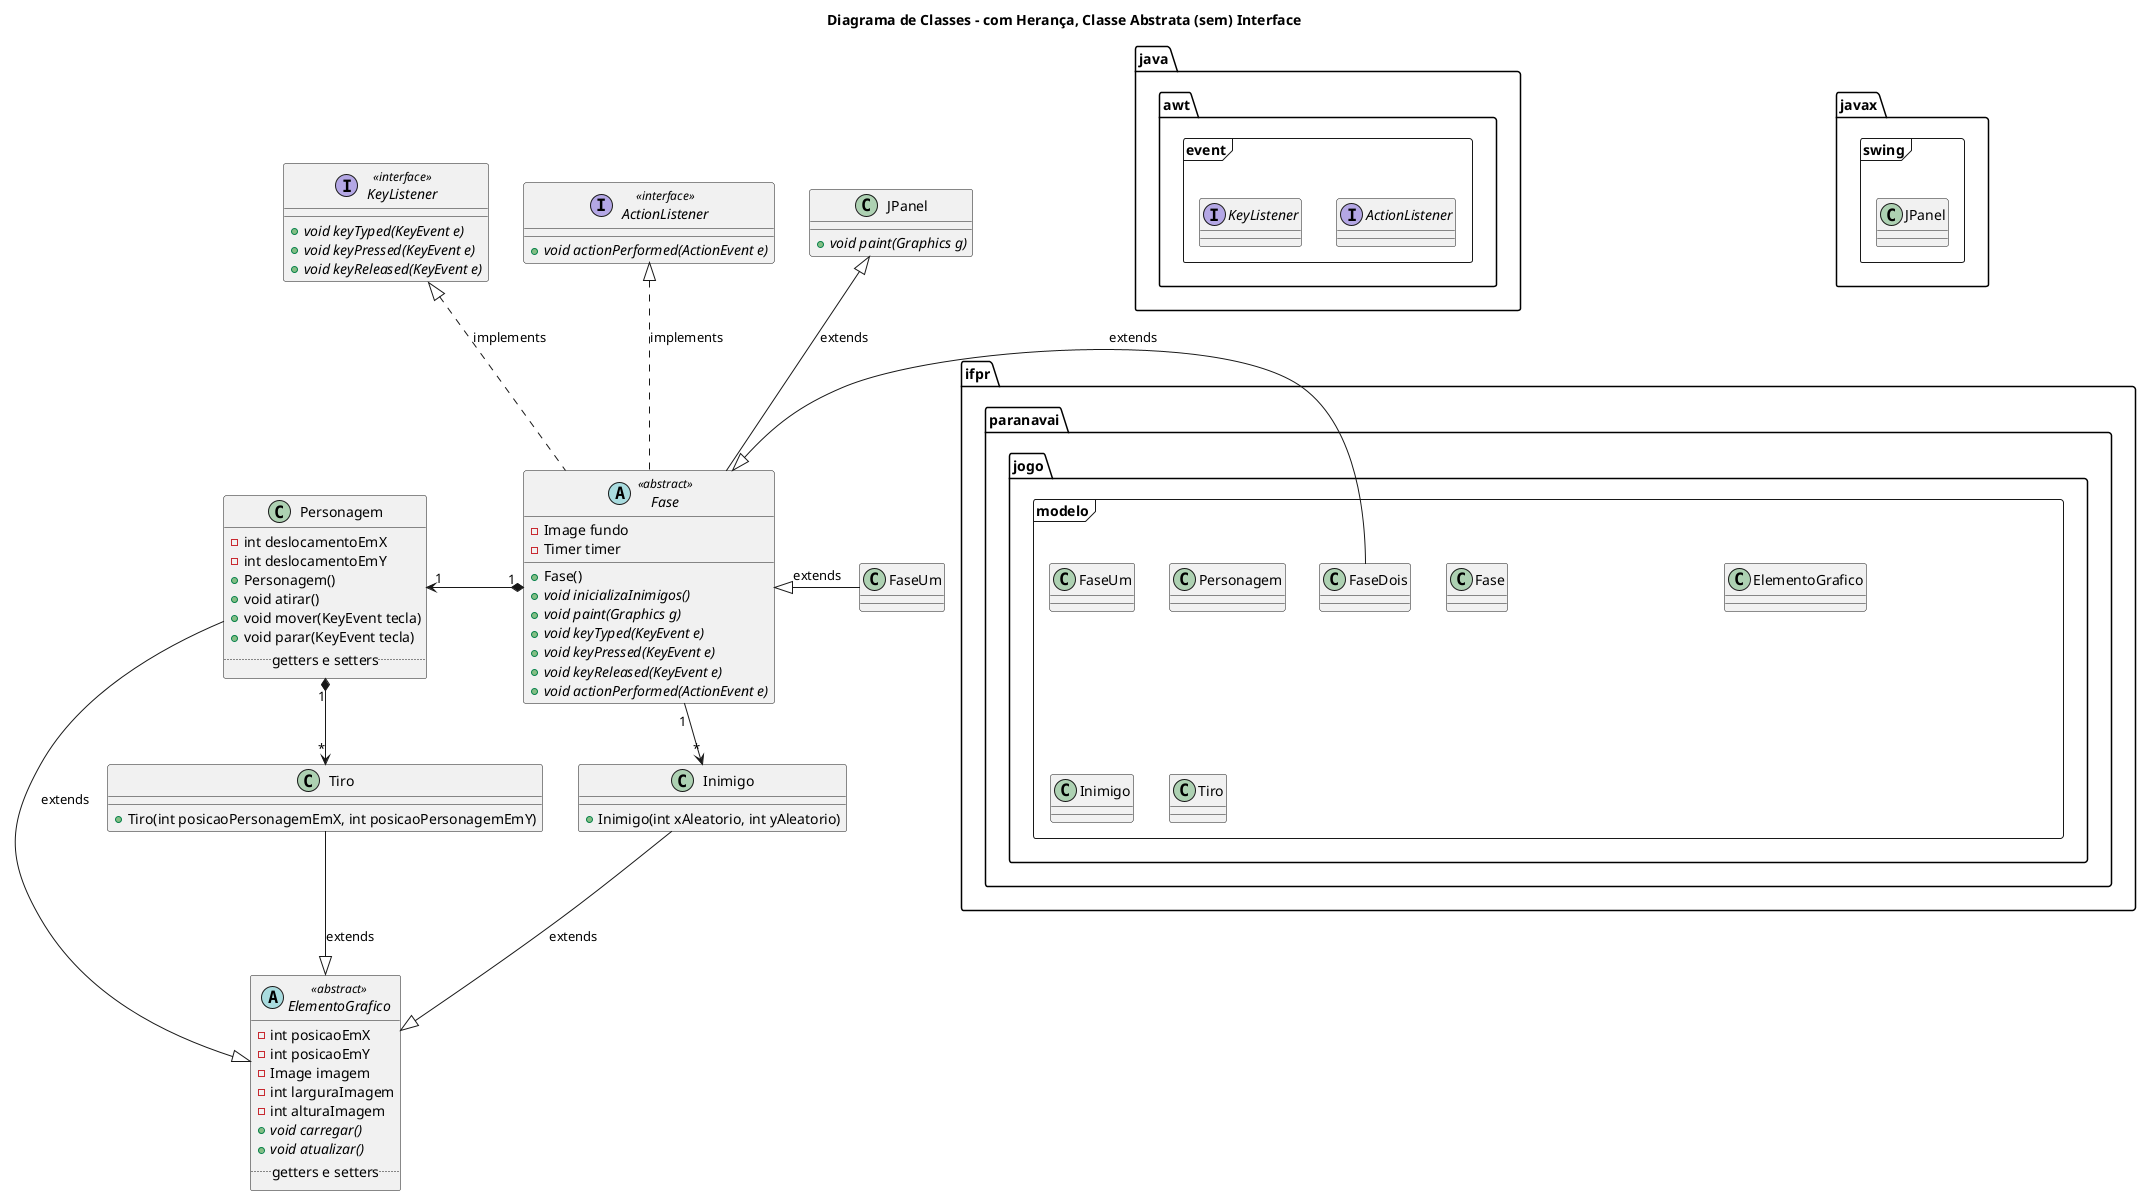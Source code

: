 @startuml

title Diagrama de Classes - com Herança, Classe Abstrata (sem) Interface

package ifpr.paranavai.jogo.modelo <<Frame>> {
    class Fase
    class FaseUm
    class FaseDois
    class Personagem
    class Inimigo
    class Tiro
    class ElementoGrafico
    note right of ElementoGrafico::carregar
        Itálico indica que
        o método é abstrato
    end note
    note right of Fase::keyPressed
        Itálico indica que
        o método é abstrato
    end note
}

package java.awt.event <<Frame>> {
    interface ActionListener
    interface KeyListener
}


package javax.swing <<Frame>> {
  class JPanel
}

abstract class ElementoGrafico <<abstract>> {
    -int posicaoEmX
    -int posicaoEmY
    -Image imagem
    -int larguraImagem
    -int alturaImagem    
    +{abstract} void carregar()
    +{abstract} void atualizar()
    .. getters e setters ..
}

abstract class Fase <<abstract>>{
    -Image fundo
    -Timer timer
    +Fase()
    +{abstract} void inicializaInimigos()
    +{abstract} void paint(Graphics g)
    +{abstract} void keyTyped(KeyEvent e)
    +{abstract} void keyPressed(KeyEvent e)
    +{abstract} void keyReleased(KeyEvent e)
    +{abstract} void actionPerformed(ActionEvent e)
}

class Personagem{
    -int deslocamentoEmX
    -int deslocamentoEmY
    +Personagem()
    +void atirar()
    +void mover(KeyEvent tecla)
    +void parar(KeyEvent tecla)
    .. getters e setters ..
}

class Inimigo{
    +Inimigo(int xAleatorio, int yAleatorio)
}

class Tiro {
    +Tiro(int posicaoPersonagemEmX, int posicaoPersonagemEmY)
}

class FaseUm {    
    
}

class JPanel{
    +{abstract} void paint(Graphics g)
}
interface ActionListener <<interface>> {
    +{abstract} void actionPerformed(ActionEvent e)
}

interface KeyListener <<interface>> {
    +{abstract} void keyTyped(KeyEvent e)
    +{abstract} void keyPressed(KeyEvent e)
    +{abstract} void keyReleased(KeyEvent e)
}

Fase -up-|> JPanel: extends
Fase -up.|> ActionListener: implements
Fase -up.|> KeyListener: implements
FaseUm -left-|> Fase: extends
FaseDois -left-|> Fase: extends


Fase "1" *-left-> "1" Personagem
Inimigo "*" <-up- "1" Fase

Personagem "1" *--> "*" Tiro
Personagem --|> ElementoGrafico: extends

Tiro --|> ElementoGrafico: extends

Inimigo --|> ElementoGrafico: extends
@enduml